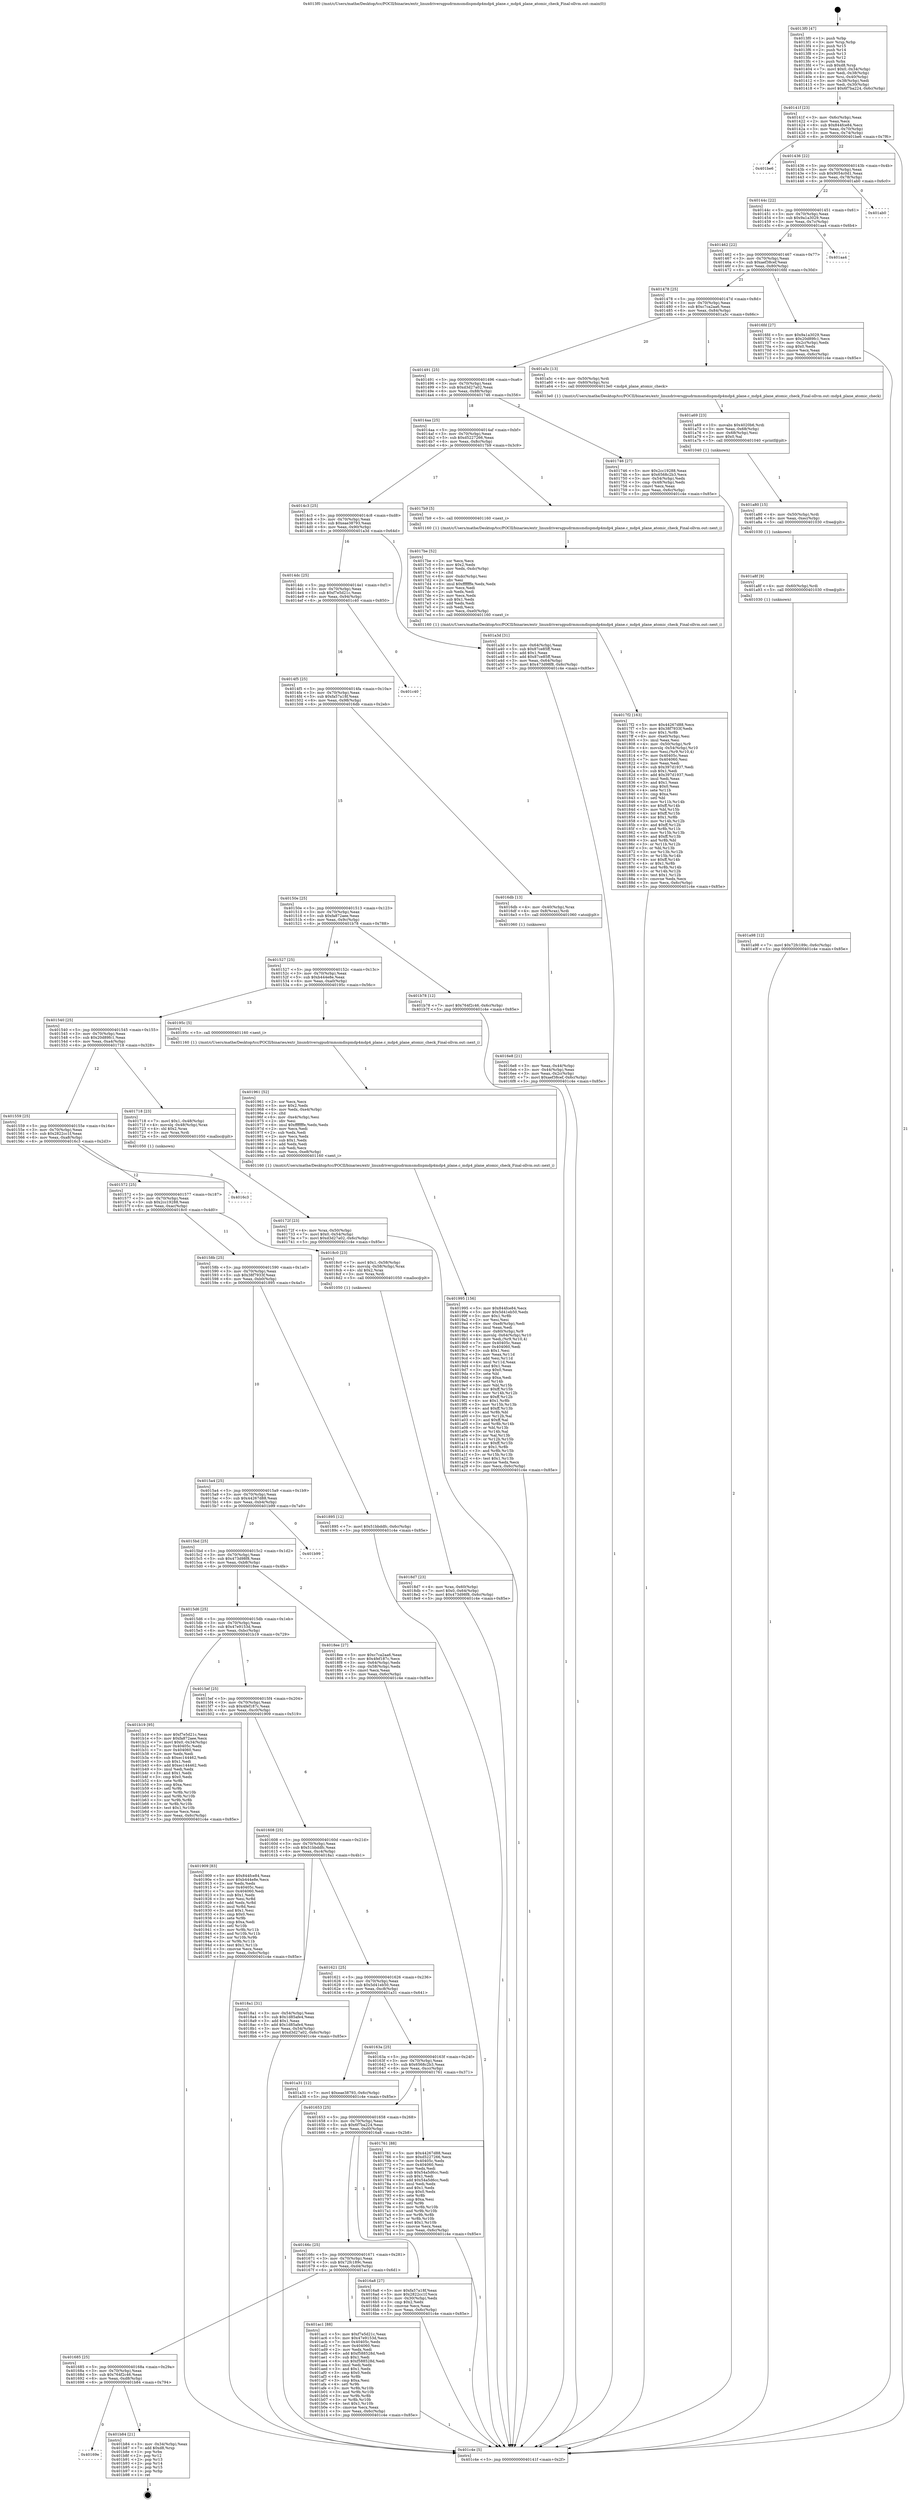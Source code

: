 digraph "0x4013f0" {
  label = "0x4013f0 (/mnt/c/Users/mathe/Desktop/tcc/POCII/binaries/extr_linuxdriversgpudrmmsmdispmdp4mdp4_plane.c_mdp4_plane_atomic_check_Final-ollvm.out::main(0))"
  labelloc = "t"
  node[shape=record]

  Entry [label="",width=0.3,height=0.3,shape=circle,fillcolor=black,style=filled]
  "0x40141f" [label="{
     0x40141f [23]\l
     | [instrs]\l
     &nbsp;&nbsp;0x40141f \<+3\>: mov -0x6c(%rbp),%eax\l
     &nbsp;&nbsp;0x401422 \<+2\>: mov %eax,%ecx\l
     &nbsp;&nbsp;0x401424 \<+6\>: sub $0x844fce84,%ecx\l
     &nbsp;&nbsp;0x40142a \<+3\>: mov %eax,-0x70(%rbp)\l
     &nbsp;&nbsp;0x40142d \<+3\>: mov %ecx,-0x74(%rbp)\l
     &nbsp;&nbsp;0x401430 \<+6\>: je 0000000000401be6 \<main+0x7f6\>\l
  }"]
  "0x401be6" [label="{
     0x401be6\l
  }", style=dashed]
  "0x401436" [label="{
     0x401436 [22]\l
     | [instrs]\l
     &nbsp;&nbsp;0x401436 \<+5\>: jmp 000000000040143b \<main+0x4b\>\l
     &nbsp;&nbsp;0x40143b \<+3\>: mov -0x70(%rbp),%eax\l
     &nbsp;&nbsp;0x40143e \<+5\>: sub $0x9054c0d1,%eax\l
     &nbsp;&nbsp;0x401443 \<+3\>: mov %eax,-0x78(%rbp)\l
     &nbsp;&nbsp;0x401446 \<+6\>: je 0000000000401ab0 \<main+0x6c0\>\l
  }"]
  Exit [label="",width=0.3,height=0.3,shape=circle,fillcolor=black,style=filled,peripheries=2]
  "0x401ab0" [label="{
     0x401ab0\l
  }", style=dashed]
  "0x40144c" [label="{
     0x40144c [22]\l
     | [instrs]\l
     &nbsp;&nbsp;0x40144c \<+5\>: jmp 0000000000401451 \<main+0x61\>\l
     &nbsp;&nbsp;0x401451 \<+3\>: mov -0x70(%rbp),%eax\l
     &nbsp;&nbsp;0x401454 \<+5\>: sub $0x9a1a3029,%eax\l
     &nbsp;&nbsp;0x401459 \<+3\>: mov %eax,-0x7c(%rbp)\l
     &nbsp;&nbsp;0x40145c \<+6\>: je 0000000000401aa4 \<main+0x6b4\>\l
  }"]
  "0x40169e" [label="{
     0x40169e\l
  }", style=dashed]
  "0x401aa4" [label="{
     0x401aa4\l
  }", style=dashed]
  "0x401462" [label="{
     0x401462 [22]\l
     | [instrs]\l
     &nbsp;&nbsp;0x401462 \<+5\>: jmp 0000000000401467 \<main+0x77\>\l
     &nbsp;&nbsp;0x401467 \<+3\>: mov -0x70(%rbp),%eax\l
     &nbsp;&nbsp;0x40146a \<+5\>: sub $0xaef38cef,%eax\l
     &nbsp;&nbsp;0x40146f \<+3\>: mov %eax,-0x80(%rbp)\l
     &nbsp;&nbsp;0x401472 \<+6\>: je 00000000004016fd \<main+0x30d\>\l
  }"]
  "0x401b84" [label="{
     0x401b84 [21]\l
     | [instrs]\l
     &nbsp;&nbsp;0x401b84 \<+3\>: mov -0x34(%rbp),%eax\l
     &nbsp;&nbsp;0x401b87 \<+7\>: add $0xd8,%rsp\l
     &nbsp;&nbsp;0x401b8e \<+1\>: pop %rbx\l
     &nbsp;&nbsp;0x401b8f \<+2\>: pop %r12\l
     &nbsp;&nbsp;0x401b91 \<+2\>: pop %r13\l
     &nbsp;&nbsp;0x401b93 \<+2\>: pop %r14\l
     &nbsp;&nbsp;0x401b95 \<+2\>: pop %r15\l
     &nbsp;&nbsp;0x401b97 \<+1\>: pop %rbp\l
     &nbsp;&nbsp;0x401b98 \<+1\>: ret\l
  }"]
  "0x4016fd" [label="{
     0x4016fd [27]\l
     | [instrs]\l
     &nbsp;&nbsp;0x4016fd \<+5\>: mov $0x9a1a3029,%eax\l
     &nbsp;&nbsp;0x401702 \<+5\>: mov $0x20d89fc1,%ecx\l
     &nbsp;&nbsp;0x401707 \<+3\>: mov -0x2c(%rbp),%edx\l
     &nbsp;&nbsp;0x40170a \<+3\>: cmp $0x0,%edx\l
     &nbsp;&nbsp;0x40170d \<+3\>: cmove %ecx,%eax\l
     &nbsp;&nbsp;0x401710 \<+3\>: mov %eax,-0x6c(%rbp)\l
     &nbsp;&nbsp;0x401713 \<+5\>: jmp 0000000000401c4e \<main+0x85e\>\l
  }"]
  "0x401478" [label="{
     0x401478 [25]\l
     | [instrs]\l
     &nbsp;&nbsp;0x401478 \<+5\>: jmp 000000000040147d \<main+0x8d\>\l
     &nbsp;&nbsp;0x40147d \<+3\>: mov -0x70(%rbp),%eax\l
     &nbsp;&nbsp;0x401480 \<+5\>: sub $0xc7ca2aa6,%eax\l
     &nbsp;&nbsp;0x401485 \<+6\>: mov %eax,-0x84(%rbp)\l
     &nbsp;&nbsp;0x40148b \<+6\>: je 0000000000401a5c \<main+0x66c\>\l
  }"]
  "0x401685" [label="{
     0x401685 [25]\l
     | [instrs]\l
     &nbsp;&nbsp;0x401685 \<+5\>: jmp 000000000040168a \<main+0x29a\>\l
     &nbsp;&nbsp;0x40168a \<+3\>: mov -0x70(%rbp),%eax\l
     &nbsp;&nbsp;0x40168d \<+5\>: sub $0x764f2c46,%eax\l
     &nbsp;&nbsp;0x401692 \<+6\>: mov %eax,-0xd8(%rbp)\l
     &nbsp;&nbsp;0x401698 \<+6\>: je 0000000000401b84 \<main+0x794\>\l
  }"]
  "0x401a5c" [label="{
     0x401a5c [13]\l
     | [instrs]\l
     &nbsp;&nbsp;0x401a5c \<+4\>: mov -0x50(%rbp),%rdi\l
     &nbsp;&nbsp;0x401a60 \<+4\>: mov -0x60(%rbp),%rsi\l
     &nbsp;&nbsp;0x401a64 \<+5\>: call 00000000004013e0 \<mdp4_plane_atomic_check\>\l
     | [calls]\l
     &nbsp;&nbsp;0x4013e0 \{1\} (/mnt/c/Users/mathe/Desktop/tcc/POCII/binaries/extr_linuxdriversgpudrmmsmdispmdp4mdp4_plane.c_mdp4_plane_atomic_check_Final-ollvm.out::mdp4_plane_atomic_check)\l
  }"]
  "0x401491" [label="{
     0x401491 [25]\l
     | [instrs]\l
     &nbsp;&nbsp;0x401491 \<+5\>: jmp 0000000000401496 \<main+0xa6\>\l
     &nbsp;&nbsp;0x401496 \<+3\>: mov -0x70(%rbp),%eax\l
     &nbsp;&nbsp;0x401499 \<+5\>: sub $0xd3d27a02,%eax\l
     &nbsp;&nbsp;0x40149e \<+6\>: mov %eax,-0x88(%rbp)\l
     &nbsp;&nbsp;0x4014a4 \<+6\>: je 0000000000401746 \<main+0x356\>\l
  }"]
  "0x401ac1" [label="{
     0x401ac1 [88]\l
     | [instrs]\l
     &nbsp;&nbsp;0x401ac1 \<+5\>: mov $0xf7e5d21c,%eax\l
     &nbsp;&nbsp;0x401ac6 \<+5\>: mov $0x47e9153d,%ecx\l
     &nbsp;&nbsp;0x401acb \<+7\>: mov 0x40405c,%edx\l
     &nbsp;&nbsp;0x401ad2 \<+7\>: mov 0x404060,%esi\l
     &nbsp;&nbsp;0x401ad9 \<+2\>: mov %edx,%edi\l
     &nbsp;&nbsp;0x401adb \<+6\>: add $0xf588528d,%edi\l
     &nbsp;&nbsp;0x401ae1 \<+3\>: sub $0x1,%edi\l
     &nbsp;&nbsp;0x401ae4 \<+6\>: sub $0xf588528d,%edi\l
     &nbsp;&nbsp;0x401aea \<+3\>: imul %edi,%edx\l
     &nbsp;&nbsp;0x401aed \<+3\>: and $0x1,%edx\l
     &nbsp;&nbsp;0x401af0 \<+3\>: cmp $0x0,%edx\l
     &nbsp;&nbsp;0x401af3 \<+4\>: sete %r8b\l
     &nbsp;&nbsp;0x401af7 \<+3\>: cmp $0xa,%esi\l
     &nbsp;&nbsp;0x401afa \<+4\>: setl %r9b\l
     &nbsp;&nbsp;0x401afe \<+3\>: mov %r8b,%r10b\l
     &nbsp;&nbsp;0x401b01 \<+3\>: and %r9b,%r10b\l
     &nbsp;&nbsp;0x401b04 \<+3\>: xor %r9b,%r8b\l
     &nbsp;&nbsp;0x401b07 \<+3\>: or %r8b,%r10b\l
     &nbsp;&nbsp;0x401b0a \<+4\>: test $0x1,%r10b\l
     &nbsp;&nbsp;0x401b0e \<+3\>: cmovne %ecx,%eax\l
     &nbsp;&nbsp;0x401b11 \<+3\>: mov %eax,-0x6c(%rbp)\l
     &nbsp;&nbsp;0x401b14 \<+5\>: jmp 0000000000401c4e \<main+0x85e\>\l
  }"]
  "0x401746" [label="{
     0x401746 [27]\l
     | [instrs]\l
     &nbsp;&nbsp;0x401746 \<+5\>: mov $0x2cc19288,%eax\l
     &nbsp;&nbsp;0x40174b \<+5\>: mov $0x6568c2b3,%ecx\l
     &nbsp;&nbsp;0x401750 \<+3\>: mov -0x54(%rbp),%edx\l
     &nbsp;&nbsp;0x401753 \<+3\>: cmp -0x48(%rbp),%edx\l
     &nbsp;&nbsp;0x401756 \<+3\>: cmovl %ecx,%eax\l
     &nbsp;&nbsp;0x401759 \<+3\>: mov %eax,-0x6c(%rbp)\l
     &nbsp;&nbsp;0x40175c \<+5\>: jmp 0000000000401c4e \<main+0x85e\>\l
  }"]
  "0x4014aa" [label="{
     0x4014aa [25]\l
     | [instrs]\l
     &nbsp;&nbsp;0x4014aa \<+5\>: jmp 00000000004014af \<main+0xbf\>\l
     &nbsp;&nbsp;0x4014af \<+3\>: mov -0x70(%rbp),%eax\l
     &nbsp;&nbsp;0x4014b2 \<+5\>: sub $0xd5227266,%eax\l
     &nbsp;&nbsp;0x4014b7 \<+6\>: mov %eax,-0x8c(%rbp)\l
     &nbsp;&nbsp;0x4014bd \<+6\>: je 00000000004017b9 \<main+0x3c9\>\l
  }"]
  "0x401a98" [label="{
     0x401a98 [12]\l
     | [instrs]\l
     &nbsp;&nbsp;0x401a98 \<+7\>: movl $0x72fc189c,-0x6c(%rbp)\l
     &nbsp;&nbsp;0x401a9f \<+5\>: jmp 0000000000401c4e \<main+0x85e\>\l
  }"]
  "0x4017b9" [label="{
     0x4017b9 [5]\l
     | [instrs]\l
     &nbsp;&nbsp;0x4017b9 \<+5\>: call 0000000000401160 \<next_i\>\l
     | [calls]\l
     &nbsp;&nbsp;0x401160 \{1\} (/mnt/c/Users/mathe/Desktop/tcc/POCII/binaries/extr_linuxdriversgpudrmmsmdispmdp4mdp4_plane.c_mdp4_plane_atomic_check_Final-ollvm.out::next_i)\l
  }"]
  "0x4014c3" [label="{
     0x4014c3 [25]\l
     | [instrs]\l
     &nbsp;&nbsp;0x4014c3 \<+5\>: jmp 00000000004014c8 \<main+0xd8\>\l
     &nbsp;&nbsp;0x4014c8 \<+3\>: mov -0x70(%rbp),%eax\l
     &nbsp;&nbsp;0x4014cb \<+5\>: sub $0xeae38793,%eax\l
     &nbsp;&nbsp;0x4014d0 \<+6\>: mov %eax,-0x90(%rbp)\l
     &nbsp;&nbsp;0x4014d6 \<+6\>: je 0000000000401a3d \<main+0x64d\>\l
  }"]
  "0x401a8f" [label="{
     0x401a8f [9]\l
     | [instrs]\l
     &nbsp;&nbsp;0x401a8f \<+4\>: mov -0x60(%rbp),%rdi\l
     &nbsp;&nbsp;0x401a93 \<+5\>: call 0000000000401030 \<free@plt\>\l
     | [calls]\l
     &nbsp;&nbsp;0x401030 \{1\} (unknown)\l
  }"]
  "0x401a3d" [label="{
     0x401a3d [31]\l
     | [instrs]\l
     &nbsp;&nbsp;0x401a3d \<+3\>: mov -0x64(%rbp),%eax\l
     &nbsp;&nbsp;0x401a40 \<+5\>: sub $0x87ce85ff,%eax\l
     &nbsp;&nbsp;0x401a45 \<+3\>: add $0x1,%eax\l
     &nbsp;&nbsp;0x401a48 \<+5\>: add $0x87ce85ff,%eax\l
     &nbsp;&nbsp;0x401a4d \<+3\>: mov %eax,-0x64(%rbp)\l
     &nbsp;&nbsp;0x401a50 \<+7\>: movl $0x473d98f8,-0x6c(%rbp)\l
     &nbsp;&nbsp;0x401a57 \<+5\>: jmp 0000000000401c4e \<main+0x85e\>\l
  }"]
  "0x4014dc" [label="{
     0x4014dc [25]\l
     | [instrs]\l
     &nbsp;&nbsp;0x4014dc \<+5\>: jmp 00000000004014e1 \<main+0xf1\>\l
     &nbsp;&nbsp;0x4014e1 \<+3\>: mov -0x70(%rbp),%eax\l
     &nbsp;&nbsp;0x4014e4 \<+5\>: sub $0xf7e5d21c,%eax\l
     &nbsp;&nbsp;0x4014e9 \<+6\>: mov %eax,-0x94(%rbp)\l
     &nbsp;&nbsp;0x4014ef \<+6\>: je 0000000000401c40 \<main+0x850\>\l
  }"]
  "0x401a80" [label="{
     0x401a80 [15]\l
     | [instrs]\l
     &nbsp;&nbsp;0x401a80 \<+4\>: mov -0x50(%rbp),%rdi\l
     &nbsp;&nbsp;0x401a84 \<+6\>: mov %eax,-0xec(%rbp)\l
     &nbsp;&nbsp;0x401a8a \<+5\>: call 0000000000401030 \<free@plt\>\l
     | [calls]\l
     &nbsp;&nbsp;0x401030 \{1\} (unknown)\l
  }"]
  "0x401c40" [label="{
     0x401c40\l
  }", style=dashed]
  "0x4014f5" [label="{
     0x4014f5 [25]\l
     | [instrs]\l
     &nbsp;&nbsp;0x4014f5 \<+5\>: jmp 00000000004014fa \<main+0x10a\>\l
     &nbsp;&nbsp;0x4014fa \<+3\>: mov -0x70(%rbp),%eax\l
     &nbsp;&nbsp;0x4014fd \<+5\>: sub $0xfa57a18f,%eax\l
     &nbsp;&nbsp;0x401502 \<+6\>: mov %eax,-0x98(%rbp)\l
     &nbsp;&nbsp;0x401508 \<+6\>: je 00000000004016db \<main+0x2eb\>\l
  }"]
  "0x401a69" [label="{
     0x401a69 [23]\l
     | [instrs]\l
     &nbsp;&nbsp;0x401a69 \<+10\>: movabs $0x4020b6,%rdi\l
     &nbsp;&nbsp;0x401a73 \<+3\>: mov %eax,-0x68(%rbp)\l
     &nbsp;&nbsp;0x401a76 \<+3\>: mov -0x68(%rbp),%esi\l
     &nbsp;&nbsp;0x401a79 \<+2\>: mov $0x0,%al\l
     &nbsp;&nbsp;0x401a7b \<+5\>: call 0000000000401040 \<printf@plt\>\l
     | [calls]\l
     &nbsp;&nbsp;0x401040 \{1\} (unknown)\l
  }"]
  "0x4016db" [label="{
     0x4016db [13]\l
     | [instrs]\l
     &nbsp;&nbsp;0x4016db \<+4\>: mov -0x40(%rbp),%rax\l
     &nbsp;&nbsp;0x4016df \<+4\>: mov 0x8(%rax),%rdi\l
     &nbsp;&nbsp;0x4016e3 \<+5\>: call 0000000000401060 \<atoi@plt\>\l
     | [calls]\l
     &nbsp;&nbsp;0x401060 \{1\} (unknown)\l
  }"]
  "0x40150e" [label="{
     0x40150e [25]\l
     | [instrs]\l
     &nbsp;&nbsp;0x40150e \<+5\>: jmp 0000000000401513 \<main+0x123\>\l
     &nbsp;&nbsp;0x401513 \<+3\>: mov -0x70(%rbp),%eax\l
     &nbsp;&nbsp;0x401516 \<+5\>: sub $0xfa872aee,%eax\l
     &nbsp;&nbsp;0x40151b \<+6\>: mov %eax,-0x9c(%rbp)\l
     &nbsp;&nbsp;0x401521 \<+6\>: je 0000000000401b78 \<main+0x788\>\l
  }"]
  "0x401995" [label="{
     0x401995 [156]\l
     | [instrs]\l
     &nbsp;&nbsp;0x401995 \<+5\>: mov $0x844fce84,%ecx\l
     &nbsp;&nbsp;0x40199a \<+5\>: mov $0x5d41eb50,%edx\l
     &nbsp;&nbsp;0x40199f \<+3\>: mov $0x1,%r8b\l
     &nbsp;&nbsp;0x4019a2 \<+2\>: xor %esi,%esi\l
     &nbsp;&nbsp;0x4019a4 \<+6\>: mov -0xe8(%rbp),%edi\l
     &nbsp;&nbsp;0x4019aa \<+3\>: imul %eax,%edi\l
     &nbsp;&nbsp;0x4019ad \<+4\>: mov -0x60(%rbp),%r9\l
     &nbsp;&nbsp;0x4019b1 \<+4\>: movslq -0x64(%rbp),%r10\l
     &nbsp;&nbsp;0x4019b5 \<+4\>: mov %edi,(%r9,%r10,4)\l
     &nbsp;&nbsp;0x4019b9 \<+7\>: mov 0x40405c,%eax\l
     &nbsp;&nbsp;0x4019c0 \<+7\>: mov 0x404060,%edi\l
     &nbsp;&nbsp;0x4019c7 \<+3\>: sub $0x1,%esi\l
     &nbsp;&nbsp;0x4019ca \<+3\>: mov %eax,%r11d\l
     &nbsp;&nbsp;0x4019cd \<+3\>: add %esi,%r11d\l
     &nbsp;&nbsp;0x4019d0 \<+4\>: imul %r11d,%eax\l
     &nbsp;&nbsp;0x4019d4 \<+3\>: and $0x1,%eax\l
     &nbsp;&nbsp;0x4019d7 \<+3\>: cmp $0x0,%eax\l
     &nbsp;&nbsp;0x4019da \<+3\>: sete %bl\l
     &nbsp;&nbsp;0x4019dd \<+3\>: cmp $0xa,%edi\l
     &nbsp;&nbsp;0x4019e0 \<+4\>: setl %r14b\l
     &nbsp;&nbsp;0x4019e4 \<+3\>: mov %bl,%r15b\l
     &nbsp;&nbsp;0x4019e7 \<+4\>: xor $0xff,%r15b\l
     &nbsp;&nbsp;0x4019eb \<+3\>: mov %r14b,%r12b\l
     &nbsp;&nbsp;0x4019ee \<+4\>: xor $0xff,%r12b\l
     &nbsp;&nbsp;0x4019f2 \<+4\>: xor $0x1,%r8b\l
     &nbsp;&nbsp;0x4019f6 \<+3\>: mov %r15b,%r13b\l
     &nbsp;&nbsp;0x4019f9 \<+4\>: and $0xff,%r13b\l
     &nbsp;&nbsp;0x4019fd \<+3\>: and %r8b,%bl\l
     &nbsp;&nbsp;0x401a00 \<+3\>: mov %r12b,%al\l
     &nbsp;&nbsp;0x401a03 \<+2\>: and $0xff,%al\l
     &nbsp;&nbsp;0x401a05 \<+3\>: and %r8b,%r14b\l
     &nbsp;&nbsp;0x401a08 \<+3\>: or %bl,%r13b\l
     &nbsp;&nbsp;0x401a0b \<+3\>: or %r14b,%al\l
     &nbsp;&nbsp;0x401a0e \<+3\>: xor %al,%r13b\l
     &nbsp;&nbsp;0x401a11 \<+3\>: or %r12b,%r15b\l
     &nbsp;&nbsp;0x401a14 \<+4\>: xor $0xff,%r15b\l
     &nbsp;&nbsp;0x401a18 \<+4\>: or $0x1,%r8b\l
     &nbsp;&nbsp;0x401a1c \<+3\>: and %r8b,%r15b\l
     &nbsp;&nbsp;0x401a1f \<+3\>: or %r15b,%r13b\l
     &nbsp;&nbsp;0x401a22 \<+4\>: test $0x1,%r13b\l
     &nbsp;&nbsp;0x401a26 \<+3\>: cmovne %edx,%ecx\l
     &nbsp;&nbsp;0x401a29 \<+3\>: mov %ecx,-0x6c(%rbp)\l
     &nbsp;&nbsp;0x401a2c \<+5\>: jmp 0000000000401c4e \<main+0x85e\>\l
  }"]
  "0x401b78" [label="{
     0x401b78 [12]\l
     | [instrs]\l
     &nbsp;&nbsp;0x401b78 \<+7\>: movl $0x764f2c46,-0x6c(%rbp)\l
     &nbsp;&nbsp;0x401b7f \<+5\>: jmp 0000000000401c4e \<main+0x85e\>\l
  }"]
  "0x401527" [label="{
     0x401527 [25]\l
     | [instrs]\l
     &nbsp;&nbsp;0x401527 \<+5\>: jmp 000000000040152c \<main+0x13c\>\l
     &nbsp;&nbsp;0x40152c \<+3\>: mov -0x70(%rbp),%eax\l
     &nbsp;&nbsp;0x40152f \<+5\>: sub $0xb444e8e,%eax\l
     &nbsp;&nbsp;0x401534 \<+6\>: mov %eax,-0xa0(%rbp)\l
     &nbsp;&nbsp;0x40153a \<+6\>: je 000000000040195c \<main+0x56c\>\l
  }"]
  "0x401961" [label="{
     0x401961 [52]\l
     | [instrs]\l
     &nbsp;&nbsp;0x401961 \<+2\>: xor %ecx,%ecx\l
     &nbsp;&nbsp;0x401963 \<+5\>: mov $0x2,%edx\l
     &nbsp;&nbsp;0x401968 \<+6\>: mov %edx,-0xe4(%rbp)\l
     &nbsp;&nbsp;0x40196e \<+1\>: cltd\l
     &nbsp;&nbsp;0x40196f \<+6\>: mov -0xe4(%rbp),%esi\l
     &nbsp;&nbsp;0x401975 \<+2\>: idiv %esi\l
     &nbsp;&nbsp;0x401977 \<+6\>: imul $0xfffffffe,%edx,%edx\l
     &nbsp;&nbsp;0x40197d \<+2\>: mov %ecx,%edi\l
     &nbsp;&nbsp;0x40197f \<+2\>: sub %edx,%edi\l
     &nbsp;&nbsp;0x401981 \<+2\>: mov %ecx,%edx\l
     &nbsp;&nbsp;0x401983 \<+3\>: sub $0x1,%edx\l
     &nbsp;&nbsp;0x401986 \<+2\>: add %edx,%edi\l
     &nbsp;&nbsp;0x401988 \<+2\>: sub %edi,%ecx\l
     &nbsp;&nbsp;0x40198a \<+6\>: mov %ecx,-0xe8(%rbp)\l
     &nbsp;&nbsp;0x401990 \<+5\>: call 0000000000401160 \<next_i\>\l
     | [calls]\l
     &nbsp;&nbsp;0x401160 \{1\} (/mnt/c/Users/mathe/Desktop/tcc/POCII/binaries/extr_linuxdriversgpudrmmsmdispmdp4mdp4_plane.c_mdp4_plane_atomic_check_Final-ollvm.out::next_i)\l
  }"]
  "0x40195c" [label="{
     0x40195c [5]\l
     | [instrs]\l
     &nbsp;&nbsp;0x40195c \<+5\>: call 0000000000401160 \<next_i\>\l
     | [calls]\l
     &nbsp;&nbsp;0x401160 \{1\} (/mnt/c/Users/mathe/Desktop/tcc/POCII/binaries/extr_linuxdriversgpudrmmsmdispmdp4mdp4_plane.c_mdp4_plane_atomic_check_Final-ollvm.out::next_i)\l
  }"]
  "0x401540" [label="{
     0x401540 [25]\l
     | [instrs]\l
     &nbsp;&nbsp;0x401540 \<+5\>: jmp 0000000000401545 \<main+0x155\>\l
     &nbsp;&nbsp;0x401545 \<+3\>: mov -0x70(%rbp),%eax\l
     &nbsp;&nbsp;0x401548 \<+5\>: sub $0x20d89fc1,%eax\l
     &nbsp;&nbsp;0x40154d \<+6\>: mov %eax,-0xa4(%rbp)\l
     &nbsp;&nbsp;0x401553 \<+6\>: je 0000000000401718 \<main+0x328\>\l
  }"]
  "0x4018d7" [label="{
     0x4018d7 [23]\l
     | [instrs]\l
     &nbsp;&nbsp;0x4018d7 \<+4\>: mov %rax,-0x60(%rbp)\l
     &nbsp;&nbsp;0x4018db \<+7\>: movl $0x0,-0x64(%rbp)\l
     &nbsp;&nbsp;0x4018e2 \<+7\>: movl $0x473d98f8,-0x6c(%rbp)\l
     &nbsp;&nbsp;0x4018e9 \<+5\>: jmp 0000000000401c4e \<main+0x85e\>\l
  }"]
  "0x401718" [label="{
     0x401718 [23]\l
     | [instrs]\l
     &nbsp;&nbsp;0x401718 \<+7\>: movl $0x1,-0x48(%rbp)\l
     &nbsp;&nbsp;0x40171f \<+4\>: movslq -0x48(%rbp),%rax\l
     &nbsp;&nbsp;0x401723 \<+4\>: shl $0x2,%rax\l
     &nbsp;&nbsp;0x401727 \<+3\>: mov %rax,%rdi\l
     &nbsp;&nbsp;0x40172a \<+5\>: call 0000000000401050 \<malloc@plt\>\l
     | [calls]\l
     &nbsp;&nbsp;0x401050 \{1\} (unknown)\l
  }"]
  "0x401559" [label="{
     0x401559 [25]\l
     | [instrs]\l
     &nbsp;&nbsp;0x401559 \<+5\>: jmp 000000000040155e \<main+0x16e\>\l
     &nbsp;&nbsp;0x40155e \<+3\>: mov -0x70(%rbp),%eax\l
     &nbsp;&nbsp;0x401561 \<+5\>: sub $0x2822cc1f,%eax\l
     &nbsp;&nbsp;0x401566 \<+6\>: mov %eax,-0xa8(%rbp)\l
     &nbsp;&nbsp;0x40156c \<+6\>: je 00000000004016c3 \<main+0x2d3\>\l
  }"]
  "0x4017f2" [label="{
     0x4017f2 [163]\l
     | [instrs]\l
     &nbsp;&nbsp;0x4017f2 \<+5\>: mov $0x44267d88,%ecx\l
     &nbsp;&nbsp;0x4017f7 \<+5\>: mov $0x38f7933f,%edx\l
     &nbsp;&nbsp;0x4017fc \<+3\>: mov $0x1,%r8b\l
     &nbsp;&nbsp;0x4017ff \<+6\>: mov -0xe0(%rbp),%esi\l
     &nbsp;&nbsp;0x401805 \<+3\>: imul %eax,%esi\l
     &nbsp;&nbsp;0x401808 \<+4\>: mov -0x50(%rbp),%r9\l
     &nbsp;&nbsp;0x40180c \<+4\>: movslq -0x54(%rbp),%r10\l
     &nbsp;&nbsp;0x401810 \<+4\>: mov %esi,(%r9,%r10,4)\l
     &nbsp;&nbsp;0x401814 \<+7\>: mov 0x40405c,%eax\l
     &nbsp;&nbsp;0x40181b \<+7\>: mov 0x404060,%esi\l
     &nbsp;&nbsp;0x401822 \<+2\>: mov %eax,%edi\l
     &nbsp;&nbsp;0x401824 \<+6\>: sub $0x397d1937,%edi\l
     &nbsp;&nbsp;0x40182a \<+3\>: sub $0x1,%edi\l
     &nbsp;&nbsp;0x40182d \<+6\>: add $0x397d1937,%edi\l
     &nbsp;&nbsp;0x401833 \<+3\>: imul %edi,%eax\l
     &nbsp;&nbsp;0x401836 \<+3\>: and $0x1,%eax\l
     &nbsp;&nbsp;0x401839 \<+3\>: cmp $0x0,%eax\l
     &nbsp;&nbsp;0x40183c \<+4\>: sete %r11b\l
     &nbsp;&nbsp;0x401840 \<+3\>: cmp $0xa,%esi\l
     &nbsp;&nbsp;0x401843 \<+3\>: setl %bl\l
     &nbsp;&nbsp;0x401846 \<+3\>: mov %r11b,%r14b\l
     &nbsp;&nbsp;0x401849 \<+4\>: xor $0xff,%r14b\l
     &nbsp;&nbsp;0x40184d \<+3\>: mov %bl,%r15b\l
     &nbsp;&nbsp;0x401850 \<+4\>: xor $0xff,%r15b\l
     &nbsp;&nbsp;0x401854 \<+4\>: xor $0x1,%r8b\l
     &nbsp;&nbsp;0x401858 \<+3\>: mov %r14b,%r12b\l
     &nbsp;&nbsp;0x40185b \<+4\>: and $0xff,%r12b\l
     &nbsp;&nbsp;0x40185f \<+3\>: and %r8b,%r11b\l
     &nbsp;&nbsp;0x401862 \<+3\>: mov %r15b,%r13b\l
     &nbsp;&nbsp;0x401865 \<+4\>: and $0xff,%r13b\l
     &nbsp;&nbsp;0x401869 \<+3\>: and %r8b,%bl\l
     &nbsp;&nbsp;0x40186c \<+3\>: or %r11b,%r12b\l
     &nbsp;&nbsp;0x40186f \<+3\>: or %bl,%r13b\l
     &nbsp;&nbsp;0x401872 \<+3\>: xor %r13b,%r12b\l
     &nbsp;&nbsp;0x401875 \<+3\>: or %r15b,%r14b\l
     &nbsp;&nbsp;0x401878 \<+4\>: xor $0xff,%r14b\l
     &nbsp;&nbsp;0x40187c \<+4\>: or $0x1,%r8b\l
     &nbsp;&nbsp;0x401880 \<+3\>: and %r8b,%r14b\l
     &nbsp;&nbsp;0x401883 \<+3\>: or %r14b,%r12b\l
     &nbsp;&nbsp;0x401886 \<+4\>: test $0x1,%r12b\l
     &nbsp;&nbsp;0x40188a \<+3\>: cmovne %edx,%ecx\l
     &nbsp;&nbsp;0x40188d \<+3\>: mov %ecx,-0x6c(%rbp)\l
     &nbsp;&nbsp;0x401890 \<+5\>: jmp 0000000000401c4e \<main+0x85e\>\l
  }"]
  "0x4016c3" [label="{
     0x4016c3\l
  }", style=dashed]
  "0x401572" [label="{
     0x401572 [25]\l
     | [instrs]\l
     &nbsp;&nbsp;0x401572 \<+5\>: jmp 0000000000401577 \<main+0x187\>\l
     &nbsp;&nbsp;0x401577 \<+3\>: mov -0x70(%rbp),%eax\l
     &nbsp;&nbsp;0x40157a \<+5\>: sub $0x2cc19288,%eax\l
     &nbsp;&nbsp;0x40157f \<+6\>: mov %eax,-0xac(%rbp)\l
     &nbsp;&nbsp;0x401585 \<+6\>: je 00000000004018c0 \<main+0x4d0\>\l
  }"]
  "0x4017be" [label="{
     0x4017be [52]\l
     | [instrs]\l
     &nbsp;&nbsp;0x4017be \<+2\>: xor %ecx,%ecx\l
     &nbsp;&nbsp;0x4017c0 \<+5\>: mov $0x2,%edx\l
     &nbsp;&nbsp;0x4017c5 \<+6\>: mov %edx,-0xdc(%rbp)\l
     &nbsp;&nbsp;0x4017cb \<+1\>: cltd\l
     &nbsp;&nbsp;0x4017cc \<+6\>: mov -0xdc(%rbp),%esi\l
     &nbsp;&nbsp;0x4017d2 \<+2\>: idiv %esi\l
     &nbsp;&nbsp;0x4017d4 \<+6\>: imul $0xfffffffe,%edx,%edx\l
     &nbsp;&nbsp;0x4017da \<+2\>: mov %ecx,%edi\l
     &nbsp;&nbsp;0x4017dc \<+2\>: sub %edx,%edi\l
     &nbsp;&nbsp;0x4017de \<+2\>: mov %ecx,%edx\l
     &nbsp;&nbsp;0x4017e0 \<+3\>: sub $0x1,%edx\l
     &nbsp;&nbsp;0x4017e3 \<+2\>: add %edx,%edi\l
     &nbsp;&nbsp;0x4017e5 \<+2\>: sub %edi,%ecx\l
     &nbsp;&nbsp;0x4017e7 \<+6\>: mov %ecx,-0xe0(%rbp)\l
     &nbsp;&nbsp;0x4017ed \<+5\>: call 0000000000401160 \<next_i\>\l
     | [calls]\l
     &nbsp;&nbsp;0x401160 \{1\} (/mnt/c/Users/mathe/Desktop/tcc/POCII/binaries/extr_linuxdriversgpudrmmsmdispmdp4mdp4_plane.c_mdp4_plane_atomic_check_Final-ollvm.out::next_i)\l
  }"]
  "0x4018c0" [label="{
     0x4018c0 [23]\l
     | [instrs]\l
     &nbsp;&nbsp;0x4018c0 \<+7\>: movl $0x1,-0x58(%rbp)\l
     &nbsp;&nbsp;0x4018c7 \<+4\>: movslq -0x58(%rbp),%rax\l
     &nbsp;&nbsp;0x4018cb \<+4\>: shl $0x2,%rax\l
     &nbsp;&nbsp;0x4018cf \<+3\>: mov %rax,%rdi\l
     &nbsp;&nbsp;0x4018d2 \<+5\>: call 0000000000401050 \<malloc@plt\>\l
     | [calls]\l
     &nbsp;&nbsp;0x401050 \{1\} (unknown)\l
  }"]
  "0x40158b" [label="{
     0x40158b [25]\l
     | [instrs]\l
     &nbsp;&nbsp;0x40158b \<+5\>: jmp 0000000000401590 \<main+0x1a0\>\l
     &nbsp;&nbsp;0x401590 \<+3\>: mov -0x70(%rbp),%eax\l
     &nbsp;&nbsp;0x401593 \<+5\>: sub $0x38f7933f,%eax\l
     &nbsp;&nbsp;0x401598 \<+6\>: mov %eax,-0xb0(%rbp)\l
     &nbsp;&nbsp;0x40159e \<+6\>: je 0000000000401895 \<main+0x4a5\>\l
  }"]
  "0x40172f" [label="{
     0x40172f [23]\l
     | [instrs]\l
     &nbsp;&nbsp;0x40172f \<+4\>: mov %rax,-0x50(%rbp)\l
     &nbsp;&nbsp;0x401733 \<+7\>: movl $0x0,-0x54(%rbp)\l
     &nbsp;&nbsp;0x40173a \<+7\>: movl $0xd3d27a02,-0x6c(%rbp)\l
     &nbsp;&nbsp;0x401741 \<+5\>: jmp 0000000000401c4e \<main+0x85e\>\l
  }"]
  "0x401895" [label="{
     0x401895 [12]\l
     | [instrs]\l
     &nbsp;&nbsp;0x401895 \<+7\>: movl $0x51bbddfc,-0x6c(%rbp)\l
     &nbsp;&nbsp;0x40189c \<+5\>: jmp 0000000000401c4e \<main+0x85e\>\l
  }"]
  "0x4015a4" [label="{
     0x4015a4 [25]\l
     | [instrs]\l
     &nbsp;&nbsp;0x4015a4 \<+5\>: jmp 00000000004015a9 \<main+0x1b9\>\l
     &nbsp;&nbsp;0x4015a9 \<+3\>: mov -0x70(%rbp),%eax\l
     &nbsp;&nbsp;0x4015ac \<+5\>: sub $0x44267d88,%eax\l
     &nbsp;&nbsp;0x4015b1 \<+6\>: mov %eax,-0xb4(%rbp)\l
     &nbsp;&nbsp;0x4015b7 \<+6\>: je 0000000000401b99 \<main+0x7a9\>\l
  }"]
  "0x4016e8" [label="{
     0x4016e8 [21]\l
     | [instrs]\l
     &nbsp;&nbsp;0x4016e8 \<+3\>: mov %eax,-0x44(%rbp)\l
     &nbsp;&nbsp;0x4016eb \<+3\>: mov -0x44(%rbp),%eax\l
     &nbsp;&nbsp;0x4016ee \<+3\>: mov %eax,-0x2c(%rbp)\l
     &nbsp;&nbsp;0x4016f1 \<+7\>: movl $0xaef38cef,-0x6c(%rbp)\l
     &nbsp;&nbsp;0x4016f8 \<+5\>: jmp 0000000000401c4e \<main+0x85e\>\l
  }"]
  "0x401b99" [label="{
     0x401b99\l
  }", style=dashed]
  "0x4015bd" [label="{
     0x4015bd [25]\l
     | [instrs]\l
     &nbsp;&nbsp;0x4015bd \<+5\>: jmp 00000000004015c2 \<main+0x1d2\>\l
     &nbsp;&nbsp;0x4015c2 \<+3\>: mov -0x70(%rbp),%eax\l
     &nbsp;&nbsp;0x4015c5 \<+5\>: sub $0x473d98f8,%eax\l
     &nbsp;&nbsp;0x4015ca \<+6\>: mov %eax,-0xb8(%rbp)\l
     &nbsp;&nbsp;0x4015d0 \<+6\>: je 00000000004018ee \<main+0x4fe\>\l
  }"]
  "0x4013f0" [label="{
     0x4013f0 [47]\l
     | [instrs]\l
     &nbsp;&nbsp;0x4013f0 \<+1\>: push %rbp\l
     &nbsp;&nbsp;0x4013f1 \<+3\>: mov %rsp,%rbp\l
     &nbsp;&nbsp;0x4013f4 \<+2\>: push %r15\l
     &nbsp;&nbsp;0x4013f6 \<+2\>: push %r14\l
     &nbsp;&nbsp;0x4013f8 \<+2\>: push %r13\l
     &nbsp;&nbsp;0x4013fa \<+2\>: push %r12\l
     &nbsp;&nbsp;0x4013fc \<+1\>: push %rbx\l
     &nbsp;&nbsp;0x4013fd \<+7\>: sub $0xd8,%rsp\l
     &nbsp;&nbsp;0x401404 \<+7\>: movl $0x0,-0x34(%rbp)\l
     &nbsp;&nbsp;0x40140b \<+3\>: mov %edi,-0x38(%rbp)\l
     &nbsp;&nbsp;0x40140e \<+4\>: mov %rsi,-0x40(%rbp)\l
     &nbsp;&nbsp;0x401412 \<+3\>: mov -0x38(%rbp),%edi\l
     &nbsp;&nbsp;0x401415 \<+3\>: mov %edi,-0x30(%rbp)\l
     &nbsp;&nbsp;0x401418 \<+7\>: movl $0x6f7ba224,-0x6c(%rbp)\l
  }"]
  "0x4018ee" [label="{
     0x4018ee [27]\l
     | [instrs]\l
     &nbsp;&nbsp;0x4018ee \<+5\>: mov $0xc7ca2aa6,%eax\l
     &nbsp;&nbsp;0x4018f3 \<+5\>: mov $0x4fef187c,%ecx\l
     &nbsp;&nbsp;0x4018f8 \<+3\>: mov -0x64(%rbp),%edx\l
     &nbsp;&nbsp;0x4018fb \<+3\>: cmp -0x58(%rbp),%edx\l
     &nbsp;&nbsp;0x4018fe \<+3\>: cmovl %ecx,%eax\l
     &nbsp;&nbsp;0x401901 \<+3\>: mov %eax,-0x6c(%rbp)\l
     &nbsp;&nbsp;0x401904 \<+5\>: jmp 0000000000401c4e \<main+0x85e\>\l
  }"]
  "0x4015d6" [label="{
     0x4015d6 [25]\l
     | [instrs]\l
     &nbsp;&nbsp;0x4015d6 \<+5\>: jmp 00000000004015db \<main+0x1eb\>\l
     &nbsp;&nbsp;0x4015db \<+3\>: mov -0x70(%rbp),%eax\l
     &nbsp;&nbsp;0x4015de \<+5\>: sub $0x47e9153d,%eax\l
     &nbsp;&nbsp;0x4015e3 \<+6\>: mov %eax,-0xbc(%rbp)\l
     &nbsp;&nbsp;0x4015e9 \<+6\>: je 0000000000401b19 \<main+0x729\>\l
  }"]
  "0x401c4e" [label="{
     0x401c4e [5]\l
     | [instrs]\l
     &nbsp;&nbsp;0x401c4e \<+5\>: jmp 000000000040141f \<main+0x2f\>\l
  }"]
  "0x401b19" [label="{
     0x401b19 [95]\l
     | [instrs]\l
     &nbsp;&nbsp;0x401b19 \<+5\>: mov $0xf7e5d21c,%eax\l
     &nbsp;&nbsp;0x401b1e \<+5\>: mov $0xfa872aee,%ecx\l
     &nbsp;&nbsp;0x401b23 \<+7\>: movl $0x0,-0x34(%rbp)\l
     &nbsp;&nbsp;0x401b2a \<+7\>: mov 0x40405c,%edx\l
     &nbsp;&nbsp;0x401b31 \<+7\>: mov 0x404060,%esi\l
     &nbsp;&nbsp;0x401b38 \<+2\>: mov %edx,%edi\l
     &nbsp;&nbsp;0x401b3a \<+6\>: sub $0xec144462,%edi\l
     &nbsp;&nbsp;0x401b40 \<+3\>: sub $0x1,%edi\l
     &nbsp;&nbsp;0x401b43 \<+6\>: add $0xec144462,%edi\l
     &nbsp;&nbsp;0x401b49 \<+3\>: imul %edi,%edx\l
     &nbsp;&nbsp;0x401b4c \<+3\>: and $0x1,%edx\l
     &nbsp;&nbsp;0x401b4f \<+3\>: cmp $0x0,%edx\l
     &nbsp;&nbsp;0x401b52 \<+4\>: sete %r8b\l
     &nbsp;&nbsp;0x401b56 \<+3\>: cmp $0xa,%esi\l
     &nbsp;&nbsp;0x401b59 \<+4\>: setl %r9b\l
     &nbsp;&nbsp;0x401b5d \<+3\>: mov %r8b,%r10b\l
     &nbsp;&nbsp;0x401b60 \<+3\>: and %r9b,%r10b\l
     &nbsp;&nbsp;0x401b63 \<+3\>: xor %r9b,%r8b\l
     &nbsp;&nbsp;0x401b66 \<+3\>: or %r8b,%r10b\l
     &nbsp;&nbsp;0x401b69 \<+4\>: test $0x1,%r10b\l
     &nbsp;&nbsp;0x401b6d \<+3\>: cmovne %ecx,%eax\l
     &nbsp;&nbsp;0x401b70 \<+3\>: mov %eax,-0x6c(%rbp)\l
     &nbsp;&nbsp;0x401b73 \<+5\>: jmp 0000000000401c4e \<main+0x85e\>\l
  }"]
  "0x4015ef" [label="{
     0x4015ef [25]\l
     | [instrs]\l
     &nbsp;&nbsp;0x4015ef \<+5\>: jmp 00000000004015f4 \<main+0x204\>\l
     &nbsp;&nbsp;0x4015f4 \<+3\>: mov -0x70(%rbp),%eax\l
     &nbsp;&nbsp;0x4015f7 \<+5\>: sub $0x4fef187c,%eax\l
     &nbsp;&nbsp;0x4015fc \<+6\>: mov %eax,-0xc0(%rbp)\l
     &nbsp;&nbsp;0x401602 \<+6\>: je 0000000000401909 \<main+0x519\>\l
  }"]
  "0x40166c" [label="{
     0x40166c [25]\l
     | [instrs]\l
     &nbsp;&nbsp;0x40166c \<+5\>: jmp 0000000000401671 \<main+0x281\>\l
     &nbsp;&nbsp;0x401671 \<+3\>: mov -0x70(%rbp),%eax\l
     &nbsp;&nbsp;0x401674 \<+5\>: sub $0x72fc189c,%eax\l
     &nbsp;&nbsp;0x401679 \<+6\>: mov %eax,-0xd4(%rbp)\l
     &nbsp;&nbsp;0x40167f \<+6\>: je 0000000000401ac1 \<main+0x6d1\>\l
  }"]
  "0x401909" [label="{
     0x401909 [83]\l
     | [instrs]\l
     &nbsp;&nbsp;0x401909 \<+5\>: mov $0x844fce84,%eax\l
     &nbsp;&nbsp;0x40190e \<+5\>: mov $0xb444e8e,%ecx\l
     &nbsp;&nbsp;0x401913 \<+2\>: xor %edx,%edx\l
     &nbsp;&nbsp;0x401915 \<+7\>: mov 0x40405c,%esi\l
     &nbsp;&nbsp;0x40191c \<+7\>: mov 0x404060,%edi\l
     &nbsp;&nbsp;0x401923 \<+3\>: sub $0x1,%edx\l
     &nbsp;&nbsp;0x401926 \<+3\>: mov %esi,%r8d\l
     &nbsp;&nbsp;0x401929 \<+3\>: add %edx,%r8d\l
     &nbsp;&nbsp;0x40192c \<+4\>: imul %r8d,%esi\l
     &nbsp;&nbsp;0x401930 \<+3\>: and $0x1,%esi\l
     &nbsp;&nbsp;0x401933 \<+3\>: cmp $0x0,%esi\l
     &nbsp;&nbsp;0x401936 \<+4\>: sete %r9b\l
     &nbsp;&nbsp;0x40193a \<+3\>: cmp $0xa,%edi\l
     &nbsp;&nbsp;0x40193d \<+4\>: setl %r10b\l
     &nbsp;&nbsp;0x401941 \<+3\>: mov %r9b,%r11b\l
     &nbsp;&nbsp;0x401944 \<+3\>: and %r10b,%r11b\l
     &nbsp;&nbsp;0x401947 \<+3\>: xor %r10b,%r9b\l
     &nbsp;&nbsp;0x40194a \<+3\>: or %r9b,%r11b\l
     &nbsp;&nbsp;0x40194d \<+4\>: test $0x1,%r11b\l
     &nbsp;&nbsp;0x401951 \<+3\>: cmovne %ecx,%eax\l
     &nbsp;&nbsp;0x401954 \<+3\>: mov %eax,-0x6c(%rbp)\l
     &nbsp;&nbsp;0x401957 \<+5\>: jmp 0000000000401c4e \<main+0x85e\>\l
  }"]
  "0x401608" [label="{
     0x401608 [25]\l
     | [instrs]\l
     &nbsp;&nbsp;0x401608 \<+5\>: jmp 000000000040160d \<main+0x21d\>\l
     &nbsp;&nbsp;0x40160d \<+3\>: mov -0x70(%rbp),%eax\l
     &nbsp;&nbsp;0x401610 \<+5\>: sub $0x51bbddfc,%eax\l
     &nbsp;&nbsp;0x401615 \<+6\>: mov %eax,-0xc4(%rbp)\l
     &nbsp;&nbsp;0x40161b \<+6\>: je 00000000004018a1 \<main+0x4b1\>\l
  }"]
  "0x4016a8" [label="{
     0x4016a8 [27]\l
     | [instrs]\l
     &nbsp;&nbsp;0x4016a8 \<+5\>: mov $0xfa57a18f,%eax\l
     &nbsp;&nbsp;0x4016ad \<+5\>: mov $0x2822cc1f,%ecx\l
     &nbsp;&nbsp;0x4016b2 \<+3\>: mov -0x30(%rbp),%edx\l
     &nbsp;&nbsp;0x4016b5 \<+3\>: cmp $0x2,%edx\l
     &nbsp;&nbsp;0x4016b8 \<+3\>: cmovne %ecx,%eax\l
     &nbsp;&nbsp;0x4016bb \<+3\>: mov %eax,-0x6c(%rbp)\l
     &nbsp;&nbsp;0x4016be \<+5\>: jmp 0000000000401c4e \<main+0x85e\>\l
  }"]
  "0x4018a1" [label="{
     0x4018a1 [31]\l
     | [instrs]\l
     &nbsp;&nbsp;0x4018a1 \<+3\>: mov -0x54(%rbp),%eax\l
     &nbsp;&nbsp;0x4018a4 \<+5\>: sub $0x1d85afe4,%eax\l
     &nbsp;&nbsp;0x4018a9 \<+3\>: add $0x1,%eax\l
     &nbsp;&nbsp;0x4018ac \<+5\>: add $0x1d85afe4,%eax\l
     &nbsp;&nbsp;0x4018b1 \<+3\>: mov %eax,-0x54(%rbp)\l
     &nbsp;&nbsp;0x4018b4 \<+7\>: movl $0xd3d27a02,-0x6c(%rbp)\l
     &nbsp;&nbsp;0x4018bb \<+5\>: jmp 0000000000401c4e \<main+0x85e\>\l
  }"]
  "0x401621" [label="{
     0x401621 [25]\l
     | [instrs]\l
     &nbsp;&nbsp;0x401621 \<+5\>: jmp 0000000000401626 \<main+0x236\>\l
     &nbsp;&nbsp;0x401626 \<+3\>: mov -0x70(%rbp),%eax\l
     &nbsp;&nbsp;0x401629 \<+5\>: sub $0x5d41eb50,%eax\l
     &nbsp;&nbsp;0x40162e \<+6\>: mov %eax,-0xc8(%rbp)\l
     &nbsp;&nbsp;0x401634 \<+6\>: je 0000000000401a31 \<main+0x641\>\l
  }"]
  "0x401653" [label="{
     0x401653 [25]\l
     | [instrs]\l
     &nbsp;&nbsp;0x401653 \<+5\>: jmp 0000000000401658 \<main+0x268\>\l
     &nbsp;&nbsp;0x401658 \<+3\>: mov -0x70(%rbp),%eax\l
     &nbsp;&nbsp;0x40165b \<+5\>: sub $0x6f7ba224,%eax\l
     &nbsp;&nbsp;0x401660 \<+6\>: mov %eax,-0xd0(%rbp)\l
     &nbsp;&nbsp;0x401666 \<+6\>: je 00000000004016a8 \<main+0x2b8\>\l
  }"]
  "0x401a31" [label="{
     0x401a31 [12]\l
     | [instrs]\l
     &nbsp;&nbsp;0x401a31 \<+7\>: movl $0xeae38793,-0x6c(%rbp)\l
     &nbsp;&nbsp;0x401a38 \<+5\>: jmp 0000000000401c4e \<main+0x85e\>\l
  }"]
  "0x40163a" [label="{
     0x40163a [25]\l
     | [instrs]\l
     &nbsp;&nbsp;0x40163a \<+5\>: jmp 000000000040163f \<main+0x24f\>\l
     &nbsp;&nbsp;0x40163f \<+3\>: mov -0x70(%rbp),%eax\l
     &nbsp;&nbsp;0x401642 \<+5\>: sub $0x6568c2b3,%eax\l
     &nbsp;&nbsp;0x401647 \<+6\>: mov %eax,-0xcc(%rbp)\l
     &nbsp;&nbsp;0x40164d \<+6\>: je 0000000000401761 \<main+0x371\>\l
  }"]
  "0x401761" [label="{
     0x401761 [88]\l
     | [instrs]\l
     &nbsp;&nbsp;0x401761 \<+5\>: mov $0x44267d88,%eax\l
     &nbsp;&nbsp;0x401766 \<+5\>: mov $0xd5227266,%ecx\l
     &nbsp;&nbsp;0x40176b \<+7\>: mov 0x40405c,%edx\l
     &nbsp;&nbsp;0x401772 \<+7\>: mov 0x404060,%esi\l
     &nbsp;&nbsp;0x401779 \<+2\>: mov %edx,%edi\l
     &nbsp;&nbsp;0x40177b \<+6\>: sub $0x54a5d6cc,%edi\l
     &nbsp;&nbsp;0x401781 \<+3\>: sub $0x1,%edi\l
     &nbsp;&nbsp;0x401784 \<+6\>: add $0x54a5d6cc,%edi\l
     &nbsp;&nbsp;0x40178a \<+3\>: imul %edi,%edx\l
     &nbsp;&nbsp;0x40178d \<+3\>: and $0x1,%edx\l
     &nbsp;&nbsp;0x401790 \<+3\>: cmp $0x0,%edx\l
     &nbsp;&nbsp;0x401793 \<+4\>: sete %r8b\l
     &nbsp;&nbsp;0x401797 \<+3\>: cmp $0xa,%esi\l
     &nbsp;&nbsp;0x40179a \<+4\>: setl %r9b\l
     &nbsp;&nbsp;0x40179e \<+3\>: mov %r8b,%r10b\l
     &nbsp;&nbsp;0x4017a1 \<+3\>: and %r9b,%r10b\l
     &nbsp;&nbsp;0x4017a4 \<+3\>: xor %r9b,%r8b\l
     &nbsp;&nbsp;0x4017a7 \<+3\>: or %r8b,%r10b\l
     &nbsp;&nbsp;0x4017aa \<+4\>: test $0x1,%r10b\l
     &nbsp;&nbsp;0x4017ae \<+3\>: cmovne %ecx,%eax\l
     &nbsp;&nbsp;0x4017b1 \<+3\>: mov %eax,-0x6c(%rbp)\l
     &nbsp;&nbsp;0x4017b4 \<+5\>: jmp 0000000000401c4e \<main+0x85e\>\l
  }"]
  Entry -> "0x4013f0" [label=" 1"]
  "0x40141f" -> "0x401be6" [label=" 0"]
  "0x40141f" -> "0x401436" [label=" 22"]
  "0x401b84" -> Exit [label=" 1"]
  "0x401436" -> "0x401ab0" [label=" 0"]
  "0x401436" -> "0x40144c" [label=" 22"]
  "0x401685" -> "0x40169e" [label=" 0"]
  "0x40144c" -> "0x401aa4" [label=" 0"]
  "0x40144c" -> "0x401462" [label=" 22"]
  "0x401685" -> "0x401b84" [label=" 1"]
  "0x401462" -> "0x4016fd" [label=" 1"]
  "0x401462" -> "0x401478" [label=" 21"]
  "0x401b78" -> "0x401c4e" [label=" 1"]
  "0x401478" -> "0x401a5c" [label=" 1"]
  "0x401478" -> "0x401491" [label=" 20"]
  "0x401b19" -> "0x401c4e" [label=" 1"]
  "0x401491" -> "0x401746" [label=" 2"]
  "0x401491" -> "0x4014aa" [label=" 18"]
  "0x401ac1" -> "0x401c4e" [label=" 1"]
  "0x4014aa" -> "0x4017b9" [label=" 1"]
  "0x4014aa" -> "0x4014c3" [label=" 17"]
  "0x40166c" -> "0x401ac1" [label=" 1"]
  "0x4014c3" -> "0x401a3d" [label=" 1"]
  "0x4014c3" -> "0x4014dc" [label=" 16"]
  "0x40166c" -> "0x401685" [label=" 1"]
  "0x4014dc" -> "0x401c40" [label=" 0"]
  "0x4014dc" -> "0x4014f5" [label=" 16"]
  "0x401a98" -> "0x401c4e" [label=" 1"]
  "0x4014f5" -> "0x4016db" [label=" 1"]
  "0x4014f5" -> "0x40150e" [label=" 15"]
  "0x401a8f" -> "0x401a98" [label=" 1"]
  "0x40150e" -> "0x401b78" [label=" 1"]
  "0x40150e" -> "0x401527" [label=" 14"]
  "0x401a80" -> "0x401a8f" [label=" 1"]
  "0x401527" -> "0x40195c" [label=" 1"]
  "0x401527" -> "0x401540" [label=" 13"]
  "0x401a69" -> "0x401a80" [label=" 1"]
  "0x401540" -> "0x401718" [label=" 1"]
  "0x401540" -> "0x401559" [label=" 12"]
  "0x401a5c" -> "0x401a69" [label=" 1"]
  "0x401559" -> "0x4016c3" [label=" 0"]
  "0x401559" -> "0x401572" [label=" 12"]
  "0x401a3d" -> "0x401c4e" [label=" 1"]
  "0x401572" -> "0x4018c0" [label=" 1"]
  "0x401572" -> "0x40158b" [label=" 11"]
  "0x401a31" -> "0x401c4e" [label=" 1"]
  "0x40158b" -> "0x401895" [label=" 1"]
  "0x40158b" -> "0x4015a4" [label=" 10"]
  "0x401995" -> "0x401c4e" [label=" 1"]
  "0x4015a4" -> "0x401b99" [label=" 0"]
  "0x4015a4" -> "0x4015bd" [label=" 10"]
  "0x401961" -> "0x401995" [label=" 1"]
  "0x4015bd" -> "0x4018ee" [label=" 2"]
  "0x4015bd" -> "0x4015d6" [label=" 8"]
  "0x40195c" -> "0x401961" [label=" 1"]
  "0x4015d6" -> "0x401b19" [label=" 1"]
  "0x4015d6" -> "0x4015ef" [label=" 7"]
  "0x401909" -> "0x401c4e" [label=" 1"]
  "0x4015ef" -> "0x401909" [label=" 1"]
  "0x4015ef" -> "0x401608" [label=" 6"]
  "0x4018ee" -> "0x401c4e" [label=" 2"]
  "0x401608" -> "0x4018a1" [label=" 1"]
  "0x401608" -> "0x401621" [label=" 5"]
  "0x4018d7" -> "0x401c4e" [label=" 1"]
  "0x401621" -> "0x401a31" [label=" 1"]
  "0x401621" -> "0x40163a" [label=" 4"]
  "0x4018a1" -> "0x401c4e" [label=" 1"]
  "0x40163a" -> "0x401761" [label=" 1"]
  "0x40163a" -> "0x401653" [label=" 3"]
  "0x4018c0" -> "0x4018d7" [label=" 1"]
  "0x401653" -> "0x4016a8" [label=" 1"]
  "0x401653" -> "0x40166c" [label=" 2"]
  "0x4016a8" -> "0x401c4e" [label=" 1"]
  "0x4013f0" -> "0x40141f" [label=" 1"]
  "0x401c4e" -> "0x40141f" [label=" 21"]
  "0x4016db" -> "0x4016e8" [label=" 1"]
  "0x4016e8" -> "0x401c4e" [label=" 1"]
  "0x4016fd" -> "0x401c4e" [label=" 1"]
  "0x401718" -> "0x40172f" [label=" 1"]
  "0x40172f" -> "0x401c4e" [label=" 1"]
  "0x401746" -> "0x401c4e" [label=" 2"]
  "0x401761" -> "0x401c4e" [label=" 1"]
  "0x4017b9" -> "0x4017be" [label=" 1"]
  "0x4017be" -> "0x4017f2" [label=" 1"]
  "0x4017f2" -> "0x401c4e" [label=" 1"]
  "0x401895" -> "0x401c4e" [label=" 1"]
}
